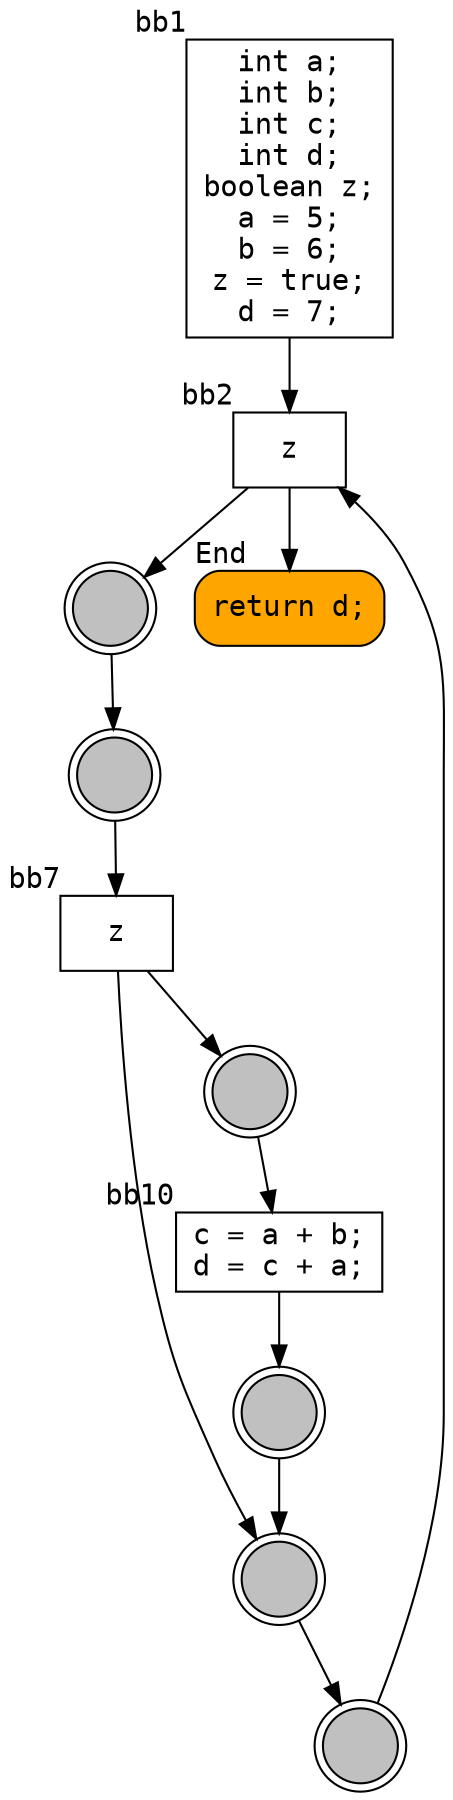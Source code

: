 digraph {
rankdir=TB
"bb1" -> "bb2";

bb1 [fillcolor="white", style="filled", shape="box", fontname="monospace", xlabel="bb1", label="int a;
int b;
int c;
int d;
boolean z;
a = 5;
b = 6;
z = true;
d = 7;
"];
"bb2" -> "bb3","bb4";

bb2 [fillcolor="white", style="filled", shape="box", fontname="monospace", xlabel="bb2", label="z
"];
bb4 [style="rounded,filled", shape="box", fillcolor="orange", fontname="monospace", xlabel="End", label="return d;
"];
"bb3" -> "bb5";

bb3 [fillcolor="gray", style="filled", shape="doublecircle", fontname="monospace", label=""];
"bb5" -> "bb7";

bb5 [fillcolor="gray", style="filled", shape="doublecircle", fontname="monospace", label=""];
"bb7" -> "bb9","bb8";

bb7 [fillcolor="white", style="filled", shape="box", fontname="monospace", xlabel="bb7", label="z
"];
"bb8" -> "bb10";

bb8 [fillcolor="gray", style="filled", shape="doublecircle", fontname="monospace", label=""];
"bb10" -> "bb11";

bb10 [fillcolor="white", style="filled", shape="box", fontname="monospace", xlabel="bb10", label="c = a + b;
d = c + a;
"];
"bb11" -> "bb9";

bb11 [fillcolor="gray", style="filled", shape="doublecircle", fontname="monospace", label=""];
"bb9" -> "bb6";

bb9 [fillcolor="gray", style="filled", shape="doublecircle", fontname="monospace", label=""];
"bb6" -> "bb2";

bb6 [fillcolor="gray", style="filled", shape="doublecircle", fontname="monospace", label=""];
}